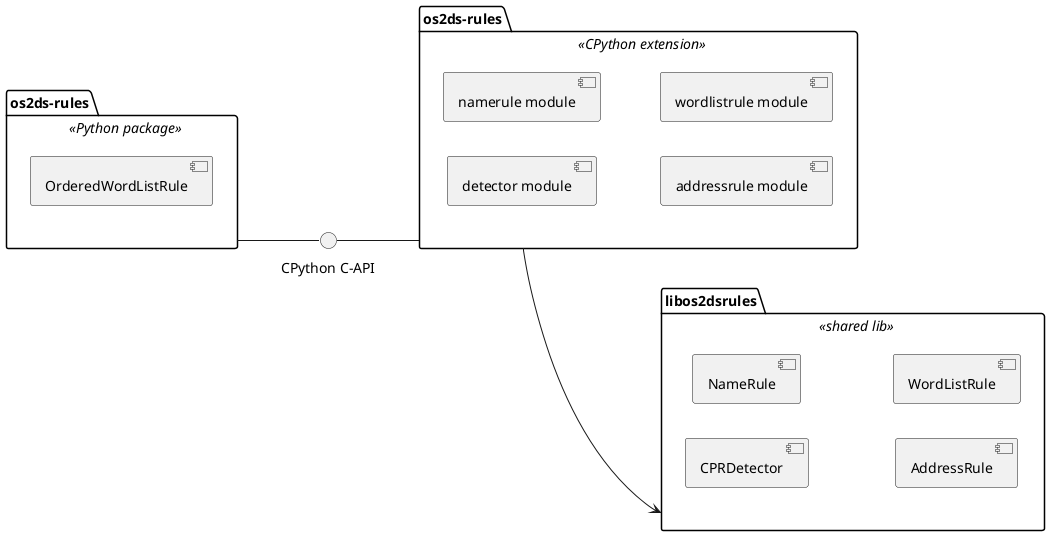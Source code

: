@startuml
left to right direction

package libos2dsrules <<shared lib>> {
	component CPRDetector
	component NameRule
	component AddressRule
	component WordListRule
}

package os2ds-rules <<CPython extension>> as cpp {
	component "detector module"
	component "namerule module"
	component "addressrule module"
	component "wordlistrule module"
}

() "CPython C-API" as capi

package os2ds-rules <<Python package>> as py {
	component CPRDetector
	component NameRule
	component AddressRule
	component WordListRule
	component OrderedWordListRule
}

cpp -down-> libos2dsrules
capi -down- cpp
capi -up- py


@enduml